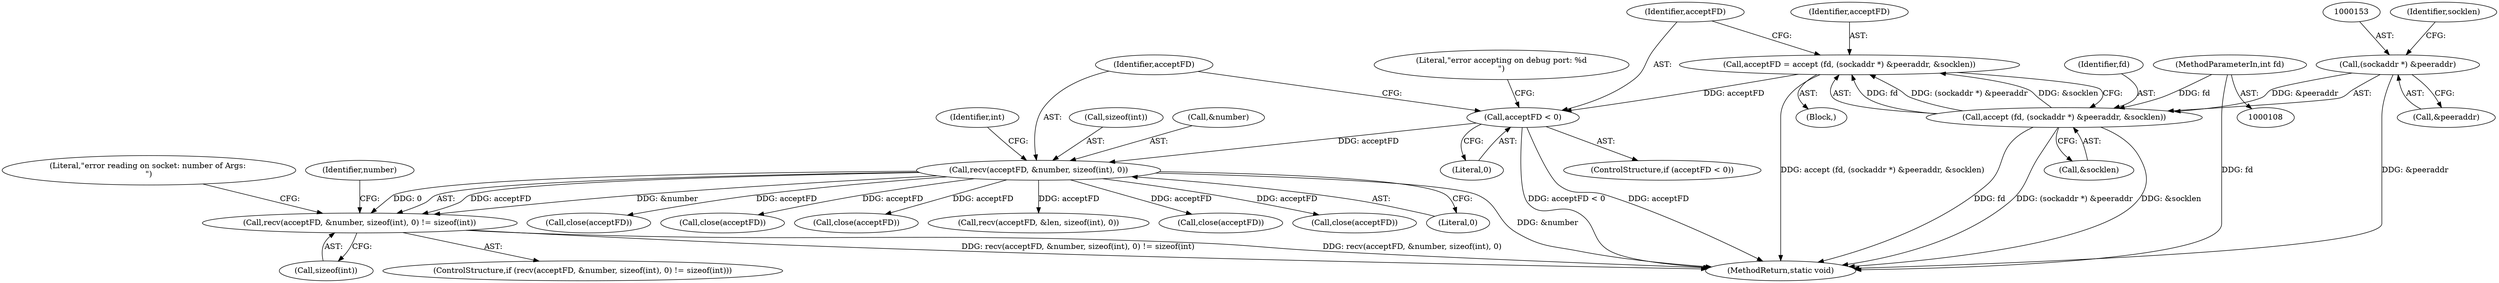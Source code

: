 digraph "0_Android_cd5f15f588a5d27e99ba12f057245bfe507f8c42@API" {
"1000168" [label="(Call,recv(acceptFD, &number, sizeof(int), 0) != sizeof(int))"];
"1000169" [label="(Call,recv(acceptFD, &number, sizeof(int), 0))"];
"1000159" [label="(Call,acceptFD < 0)"];
"1000148" [label="(Call,acceptFD = accept (fd, (sockaddr *) &peeraddr, &socklen))"];
"1000150" [label="(Call,accept (fd, (sockaddr *) &peeraddr, &socklen))"];
"1000109" [label="(MethodParameterIn,int fd)"];
"1000152" [label="(Call,(sockaddr *) &peeraddr)"];
"1000191" [label="(Call,close(acceptFD))"];
"1000177" [label="(Identifier,int)"];
"1000112" [label="(Block,)"];
"1000164" [label="(Literal,\"error accepting on debug port: %d\n\")"];
"1000176" [label="(Call,sizeof(int))"];
"1000586" [label="(Call,close(acceptFD))"];
"1000169" [label="(Call,recv(acceptFD, &number, sizeof(int), 0))"];
"1000170" [label="(Identifier,acceptFD)"];
"1000180" [label="(Literal,\"error reading on socket: number of Args: \n\")"];
"1000152" [label="(Call,(sockaddr *) &peeraddr)"];
"1000148" [label="(Call,acceptFD = accept (fd, (sockaddr *) &peeraddr, &socklen))"];
"1000160" [label="(Identifier,acceptFD)"];
"1000173" [label="(Call,sizeof(int))"];
"1000158" [label="(ControlStructure,if (acceptFD < 0))"];
"1000209" [label="(Call,close(acceptFD))"];
"1000154" [label="(Call,&peeraddr)"];
"1000186" [label="(Identifier,number)"];
"1000151" [label="(Identifier,fd)"];
"1000109" [label="(MethodParameterIn,int fd)"];
"1000226" [label="(Call,recv(acceptFD, &len, sizeof(int), 0))"];
"1000181" [label="(Call,close(acceptFD))"];
"1000171" [label="(Call,&number)"];
"1000150" [label="(Call,accept (fd, (sockaddr *) &peeraddr, &socklen))"];
"1000633" [label="(MethodReturn,static void)"];
"1000631" [label="(Call,close(acceptFD))"];
"1000167" [label="(ControlStructure,if (recv(acceptFD, &number, sizeof(int), 0) != sizeof(int)))"];
"1000149" [label="(Identifier,acceptFD)"];
"1000161" [label="(Literal,0)"];
"1000157" [label="(Identifier,socklen)"];
"1000156" [label="(Call,&socklen)"];
"1000175" [label="(Literal,0)"];
"1000168" [label="(Call,recv(acceptFD, &number, sizeof(int), 0) != sizeof(int))"];
"1000159" [label="(Call,acceptFD < 0)"];
"1000168" -> "1000167"  [label="AST: "];
"1000168" -> "1000176"  [label="CFG: "];
"1000169" -> "1000168"  [label="AST: "];
"1000176" -> "1000168"  [label="AST: "];
"1000180" -> "1000168"  [label="CFG: "];
"1000186" -> "1000168"  [label="CFG: "];
"1000168" -> "1000633"  [label="DDG: recv(acceptFD, &number, sizeof(int), 0) != sizeof(int)"];
"1000168" -> "1000633"  [label="DDG: recv(acceptFD, &number, sizeof(int), 0)"];
"1000169" -> "1000168"  [label="DDG: acceptFD"];
"1000169" -> "1000168"  [label="DDG: &number"];
"1000169" -> "1000168"  [label="DDG: 0"];
"1000169" -> "1000175"  [label="CFG: "];
"1000170" -> "1000169"  [label="AST: "];
"1000171" -> "1000169"  [label="AST: "];
"1000173" -> "1000169"  [label="AST: "];
"1000175" -> "1000169"  [label="AST: "];
"1000177" -> "1000169"  [label="CFG: "];
"1000169" -> "1000633"  [label="DDG: &number"];
"1000159" -> "1000169"  [label="DDG: acceptFD"];
"1000169" -> "1000181"  [label="DDG: acceptFD"];
"1000169" -> "1000191"  [label="DDG: acceptFD"];
"1000169" -> "1000209"  [label="DDG: acceptFD"];
"1000169" -> "1000226"  [label="DDG: acceptFD"];
"1000169" -> "1000586"  [label="DDG: acceptFD"];
"1000169" -> "1000631"  [label="DDG: acceptFD"];
"1000159" -> "1000158"  [label="AST: "];
"1000159" -> "1000161"  [label="CFG: "];
"1000160" -> "1000159"  [label="AST: "];
"1000161" -> "1000159"  [label="AST: "];
"1000164" -> "1000159"  [label="CFG: "];
"1000170" -> "1000159"  [label="CFG: "];
"1000159" -> "1000633"  [label="DDG: acceptFD < 0"];
"1000159" -> "1000633"  [label="DDG: acceptFD"];
"1000148" -> "1000159"  [label="DDG: acceptFD"];
"1000148" -> "1000112"  [label="AST: "];
"1000148" -> "1000150"  [label="CFG: "];
"1000149" -> "1000148"  [label="AST: "];
"1000150" -> "1000148"  [label="AST: "];
"1000160" -> "1000148"  [label="CFG: "];
"1000148" -> "1000633"  [label="DDG: accept (fd, (sockaddr *) &peeraddr, &socklen)"];
"1000150" -> "1000148"  [label="DDG: fd"];
"1000150" -> "1000148"  [label="DDG: (sockaddr *) &peeraddr"];
"1000150" -> "1000148"  [label="DDG: &socklen"];
"1000150" -> "1000156"  [label="CFG: "];
"1000151" -> "1000150"  [label="AST: "];
"1000152" -> "1000150"  [label="AST: "];
"1000156" -> "1000150"  [label="AST: "];
"1000150" -> "1000633"  [label="DDG: fd"];
"1000150" -> "1000633"  [label="DDG: (sockaddr *) &peeraddr"];
"1000150" -> "1000633"  [label="DDG: &socklen"];
"1000109" -> "1000150"  [label="DDG: fd"];
"1000152" -> "1000150"  [label="DDG: &peeraddr"];
"1000109" -> "1000108"  [label="AST: "];
"1000109" -> "1000633"  [label="DDG: fd"];
"1000152" -> "1000154"  [label="CFG: "];
"1000153" -> "1000152"  [label="AST: "];
"1000154" -> "1000152"  [label="AST: "];
"1000157" -> "1000152"  [label="CFG: "];
"1000152" -> "1000633"  [label="DDG: &peeraddr"];
}

